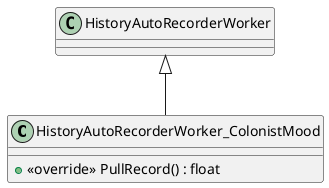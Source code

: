 @startuml
class HistoryAutoRecorderWorker_ColonistMood {
    + <<override>> PullRecord() : float
}
HistoryAutoRecorderWorker <|-- HistoryAutoRecorderWorker_ColonistMood
@enduml
